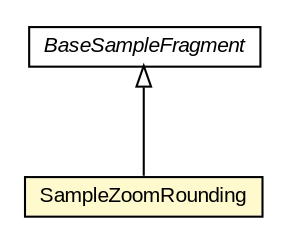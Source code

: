 #!/usr/local/bin/dot
#
# Class diagram 
# Generated by UMLGraph version R5_6-24-gf6e263 (http://www.umlgraph.org/)
#

digraph G {
	edge [fontname="arial",fontsize=10,labelfontname="arial",labelfontsize=10];
	node [fontname="arial",fontsize=10,shape=plaintext];
	nodesep=0.25;
	ranksep=0.5;
	// org.osmdroid.samplefragments.BaseSampleFragment
	c281063 [label=<<table title="org.osmdroid.samplefragments.BaseSampleFragment" border="0" cellborder="1" cellspacing="0" cellpadding="2" port="p" href="../BaseSampleFragment.html">
		<tr><td><table border="0" cellspacing="0" cellpadding="1">
<tr><td align="center" balign="center"><font face="arial italic"> BaseSampleFragment </font></td></tr>
		</table></td></tr>
		</table>>, URL="../BaseSampleFragment.html", fontname="arial", fontcolor="black", fontsize=10.0];
	// org.osmdroid.samplefragments.events.SampleZoomRounding
	c281124 [label=<<table title="org.osmdroid.samplefragments.events.SampleZoomRounding" border="0" cellborder="1" cellspacing="0" cellpadding="2" port="p" bgcolor="lemonChiffon" href="./SampleZoomRounding.html">
		<tr><td><table border="0" cellspacing="0" cellpadding="1">
<tr><td align="center" balign="center"> SampleZoomRounding </td></tr>
		</table></td></tr>
		</table>>, URL="./SampleZoomRounding.html", fontname="arial", fontcolor="black", fontsize=10.0];
	//org.osmdroid.samplefragments.events.SampleZoomRounding extends org.osmdroid.samplefragments.BaseSampleFragment
	c281063:p -> c281124:p [dir=back,arrowtail=empty];
}

